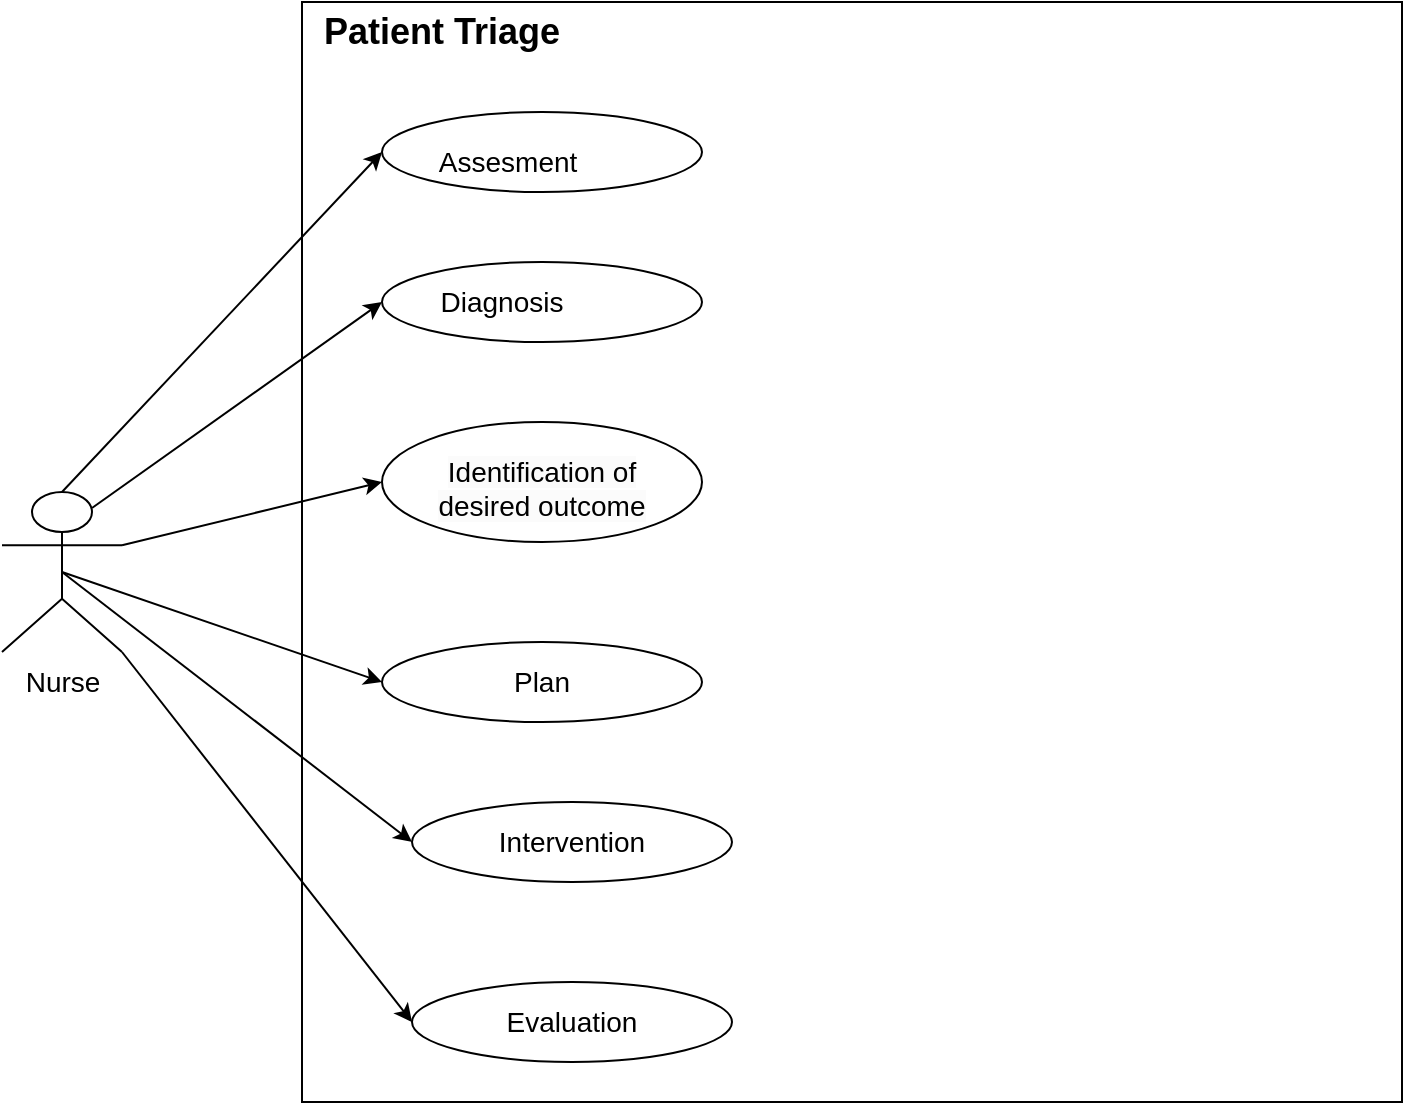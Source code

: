 <mxfile version="24.7.16">
  <diagram name="Page-1" id="RLg88WeFO-AKjfKkiFZF">
    <mxGraphModel dx="1194" dy="592" grid="1" gridSize="10" guides="1" tooltips="1" connect="1" arrows="1" fold="1" page="1" pageScale="1" pageWidth="850" pageHeight="1100" math="0" shadow="0">
      <root>
        <mxCell id="0" />
        <mxCell id="1" parent="0" />
        <mxCell id="VaXwra4w_6Zi4qSz580A-2" value="" style="whiteSpace=wrap;html=1;aspect=fixed;" vertex="1" parent="1">
          <mxGeometry x="240" y="70" width="550" height="550" as="geometry" />
        </mxCell>
        <mxCell id="VaXwra4w_6Zi4qSz580A-16" style="rounded=0;orthogonalLoop=1;jettySize=auto;html=1;exitX=0.5;exitY=0;exitDx=0;exitDy=0;exitPerimeter=0;entryX=0;entryY=0.5;entryDx=0;entryDy=0;" edge="1" parent="1" source="VaXwra4w_6Zi4qSz580A-1" target="VaXwra4w_6Zi4qSz580A-4">
          <mxGeometry relative="1" as="geometry" />
        </mxCell>
        <mxCell id="VaXwra4w_6Zi4qSz580A-17" style="rounded=0;orthogonalLoop=1;jettySize=auto;html=1;exitX=0.75;exitY=0.1;exitDx=0;exitDy=0;exitPerimeter=0;entryX=0;entryY=0.5;entryDx=0;entryDy=0;" edge="1" parent="1" source="VaXwra4w_6Zi4qSz580A-1">
          <mxGeometry relative="1" as="geometry">
            <mxPoint x="280" y="220" as="targetPoint" />
          </mxGeometry>
        </mxCell>
        <mxCell id="VaXwra4w_6Zi4qSz580A-19" style="rounded=0;orthogonalLoop=1;jettySize=auto;html=1;exitX=1;exitY=1;exitDx=0;exitDy=0;exitPerimeter=0;entryX=0;entryY=0.5;entryDx=0;entryDy=0;" edge="1" parent="1" source="VaXwra4w_6Zi4qSz580A-1" target="VaXwra4w_6Zi4qSz580A-12">
          <mxGeometry relative="1" as="geometry" />
        </mxCell>
        <mxCell id="VaXwra4w_6Zi4qSz580A-20" style="rounded=0;orthogonalLoop=1;jettySize=auto;html=1;exitX=0.5;exitY=0.5;exitDx=0;exitDy=0;exitPerimeter=0;entryX=0;entryY=0.5;entryDx=0;entryDy=0;" edge="1" parent="1" source="VaXwra4w_6Zi4qSz580A-1" target="VaXwra4w_6Zi4qSz580A-11">
          <mxGeometry relative="1" as="geometry" />
        </mxCell>
        <mxCell id="VaXwra4w_6Zi4qSz580A-1" value="&lt;font style=&quot;font-size: 14px;&quot;&gt;Nurse&lt;/font&gt;" style="shape=umlActor;verticalLabelPosition=bottom;verticalAlign=top;html=1;outlineConnect=0;" vertex="1" parent="1">
          <mxGeometry x="90" y="315" width="60" height="80" as="geometry" />
        </mxCell>
        <mxCell id="VaXwra4w_6Zi4qSz580A-3" value="&lt;b&gt;&lt;font style=&quot;font-size: 18px;&quot;&gt;Patient Triage&lt;/font&gt;&lt;/b&gt;" style="text;html=1;align=center;verticalAlign=middle;whiteSpace=wrap;rounded=0;" vertex="1" parent="1">
          <mxGeometry x="240" y="70" width="140" height="30" as="geometry" />
        </mxCell>
        <mxCell id="VaXwra4w_6Zi4qSz580A-4" value="" style="ellipse;whiteSpace=wrap;html=1;" vertex="1" parent="1">
          <mxGeometry x="280" y="125" width="160" height="40" as="geometry" />
        </mxCell>
        <mxCell id="VaXwra4w_6Zi4qSz580A-5" value="&lt;font style=&quot;font-size: 14px;&quot;&gt;Assesment&amp;nbsp;&lt;/font&gt;" style="text;html=1;align=center;verticalAlign=middle;whiteSpace=wrap;rounded=0;" vertex="1" parent="1">
          <mxGeometry x="300" y="135" width="90" height="30" as="geometry" />
        </mxCell>
        <mxCell id="VaXwra4w_6Zi4qSz580A-6" value="" style="ellipse;whiteSpace=wrap;html=1;" vertex="1" parent="1">
          <mxGeometry x="280" y="200" width="160" height="40" as="geometry" />
        </mxCell>
        <mxCell id="VaXwra4w_6Zi4qSz580A-9" value="" style="ellipse;whiteSpace=wrap;html=1;" vertex="1" parent="1">
          <mxGeometry x="280" y="280" width="160" height="60" as="geometry" />
        </mxCell>
        <mxCell id="VaXwra4w_6Zi4qSz580A-10" value="&lt;font style=&quot;font-size: 14px;&quot;&gt;Plan&lt;/font&gt;" style="ellipse;whiteSpace=wrap;html=1;" vertex="1" parent="1">
          <mxGeometry x="280" y="390" width="160" height="40" as="geometry" />
        </mxCell>
        <mxCell id="VaXwra4w_6Zi4qSz580A-11" value="&lt;font style=&quot;font-size: 14px;&quot;&gt;Intervention&lt;/font&gt;" style="ellipse;whiteSpace=wrap;html=1;" vertex="1" parent="1">
          <mxGeometry x="295" y="470" width="160" height="40" as="geometry" />
        </mxCell>
        <mxCell id="VaXwra4w_6Zi4qSz580A-12" value="&lt;font style=&quot;font-size: 14px;&quot;&gt;Evaluation&lt;/font&gt;" style="ellipse;whiteSpace=wrap;html=1;" vertex="1" parent="1">
          <mxGeometry x="295" y="560" width="160" height="40" as="geometry" />
        </mxCell>
        <mxCell id="VaXwra4w_6Zi4qSz580A-13" value="&lt;font style=&quot;font-size: 14px;&quot;&gt;Diagnosis&lt;/font&gt;" style="text;html=1;align=center;verticalAlign=middle;whiteSpace=wrap;rounded=0;" vertex="1" parent="1">
          <mxGeometry x="310" y="205" width="60" height="30" as="geometry" />
        </mxCell>
        <mxCell id="VaXwra4w_6Zi4qSz580A-14" value="&lt;span style=&quot;color: rgb(0, 0, 0); font-family: Helvetica; font-size: 14px; font-style: normal; font-variant-ligatures: normal; font-variant-caps: normal; font-weight: 400; letter-spacing: normal; orphans: 2; text-indent: 0px; text-transform: none; widows: 2; word-spacing: 0px; -webkit-text-stroke-width: 0px; white-space: normal; background-color: rgb(251, 251, 251); text-decoration-thickness: initial; text-decoration-style: initial; text-decoration-color: initial; float: none; display: inline !important;&quot;&gt;Identification of desired outcome&lt;/span&gt;" style="text;whiteSpace=wrap;html=1;align=center;" vertex="1" parent="1">
          <mxGeometry x="295" y="290" width="130" height="40" as="geometry" />
        </mxCell>
        <mxCell id="VaXwra4w_6Zi4qSz580A-18" style="rounded=0;orthogonalLoop=1;jettySize=auto;html=1;exitX=1;exitY=0.333;exitDx=0;exitDy=0;exitPerimeter=0;entryX=0;entryY=0.5;entryDx=0;entryDy=0;" edge="1" parent="1" source="VaXwra4w_6Zi4qSz580A-1" target="VaXwra4w_6Zi4qSz580A-9">
          <mxGeometry relative="1" as="geometry" />
        </mxCell>
        <mxCell id="VaXwra4w_6Zi4qSz580A-21" style="rounded=0;orthogonalLoop=1;jettySize=auto;html=1;exitX=0.5;exitY=0.5;exitDx=0;exitDy=0;exitPerimeter=0;entryX=0;entryY=0.5;entryDx=0;entryDy=0;" edge="1" parent="1" source="VaXwra4w_6Zi4qSz580A-1" target="VaXwra4w_6Zi4qSz580A-10">
          <mxGeometry relative="1" as="geometry" />
        </mxCell>
      </root>
    </mxGraphModel>
  </diagram>
</mxfile>
